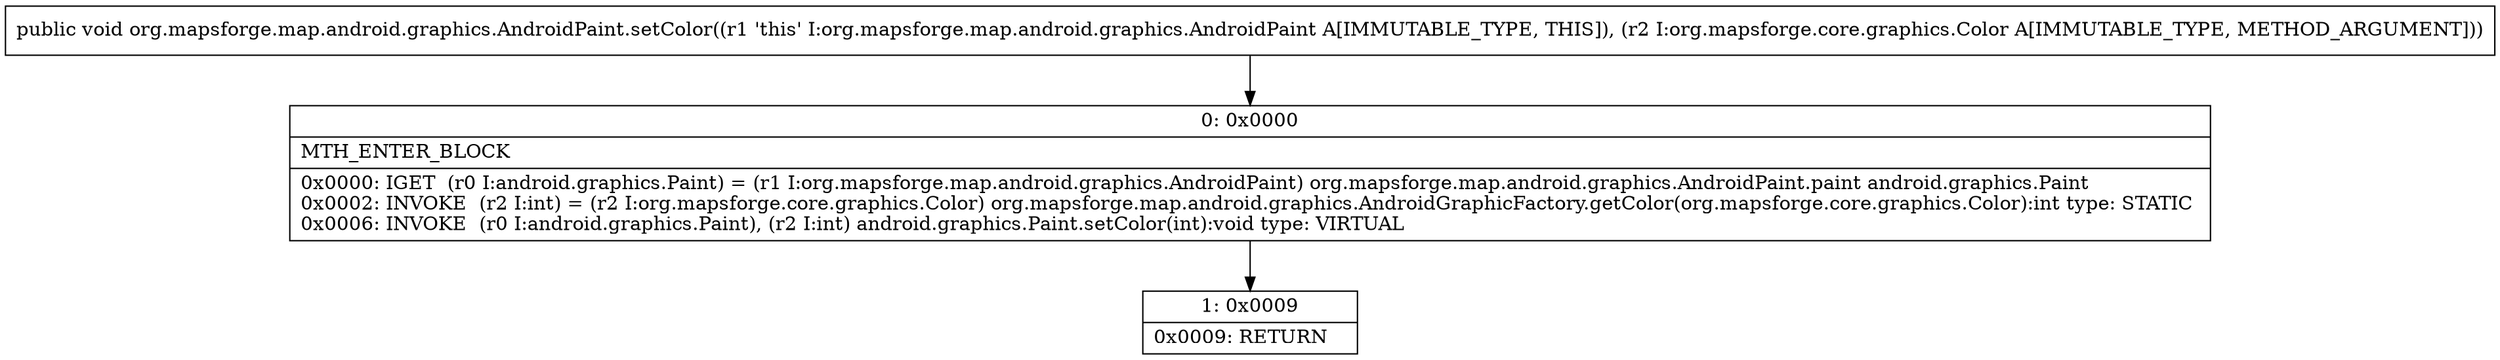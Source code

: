 digraph "CFG fororg.mapsforge.map.android.graphics.AndroidPaint.setColor(Lorg\/mapsforge\/core\/graphics\/Color;)V" {
Node_0 [shape=record,label="{0\:\ 0x0000|MTH_ENTER_BLOCK\l|0x0000: IGET  (r0 I:android.graphics.Paint) = (r1 I:org.mapsforge.map.android.graphics.AndroidPaint) org.mapsforge.map.android.graphics.AndroidPaint.paint android.graphics.Paint \l0x0002: INVOKE  (r2 I:int) = (r2 I:org.mapsforge.core.graphics.Color) org.mapsforge.map.android.graphics.AndroidGraphicFactory.getColor(org.mapsforge.core.graphics.Color):int type: STATIC \l0x0006: INVOKE  (r0 I:android.graphics.Paint), (r2 I:int) android.graphics.Paint.setColor(int):void type: VIRTUAL \l}"];
Node_1 [shape=record,label="{1\:\ 0x0009|0x0009: RETURN   \l}"];
MethodNode[shape=record,label="{public void org.mapsforge.map.android.graphics.AndroidPaint.setColor((r1 'this' I:org.mapsforge.map.android.graphics.AndroidPaint A[IMMUTABLE_TYPE, THIS]), (r2 I:org.mapsforge.core.graphics.Color A[IMMUTABLE_TYPE, METHOD_ARGUMENT])) }"];
MethodNode -> Node_0;
Node_0 -> Node_1;
}

